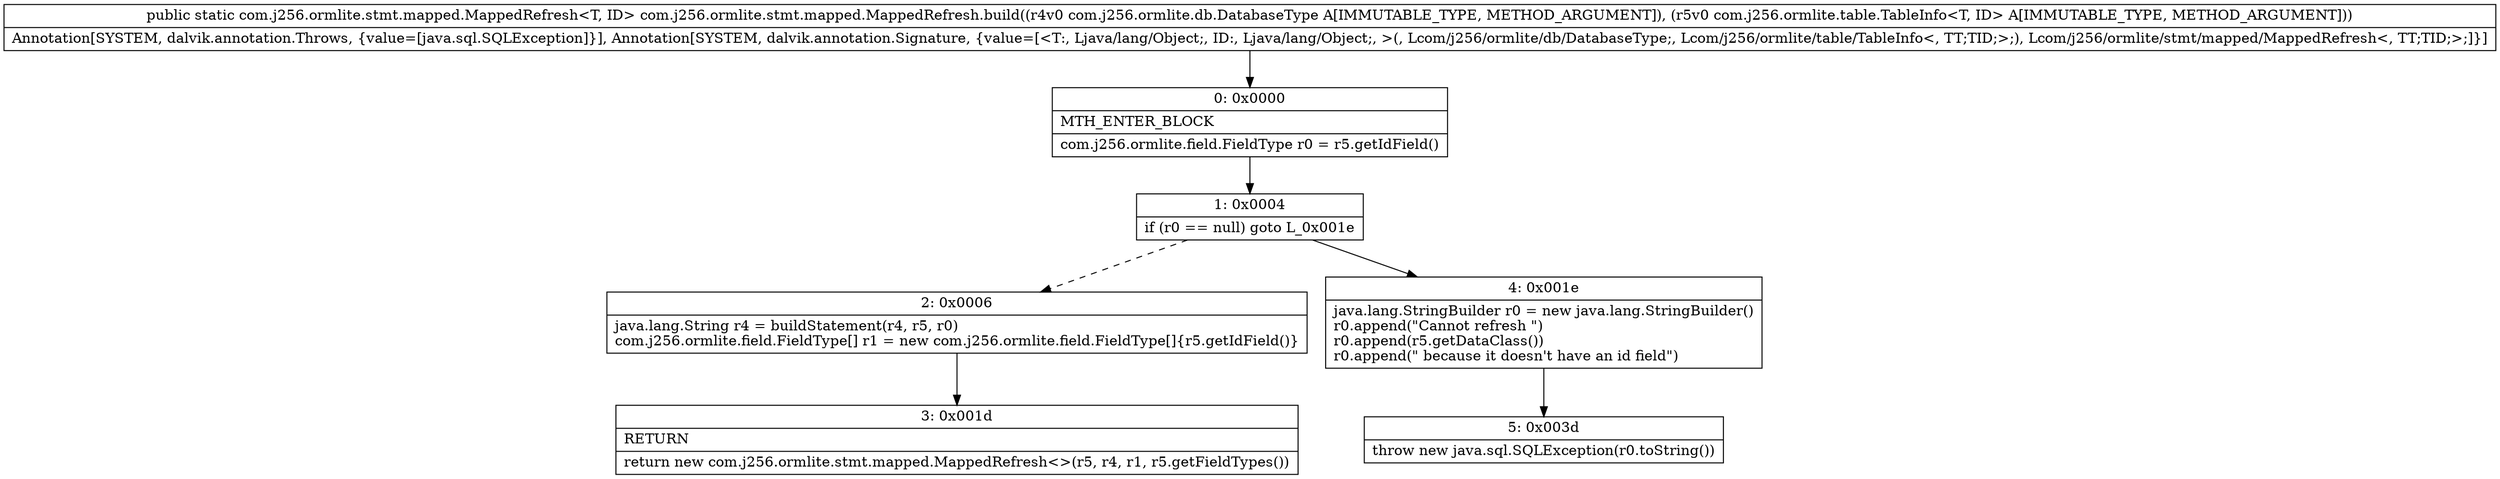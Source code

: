 digraph "CFG forcom.j256.ormlite.stmt.mapped.MappedRefresh.build(Lcom\/j256\/ormlite\/db\/DatabaseType;Lcom\/j256\/ormlite\/table\/TableInfo;)Lcom\/j256\/ormlite\/stmt\/mapped\/MappedRefresh;" {
Node_0 [shape=record,label="{0\:\ 0x0000|MTH_ENTER_BLOCK\l|com.j256.ormlite.field.FieldType r0 = r5.getIdField()\l}"];
Node_1 [shape=record,label="{1\:\ 0x0004|if (r0 == null) goto L_0x001e\l}"];
Node_2 [shape=record,label="{2\:\ 0x0006|java.lang.String r4 = buildStatement(r4, r5, r0)\lcom.j256.ormlite.field.FieldType[] r1 = new com.j256.ormlite.field.FieldType[]\{r5.getIdField()\}\l}"];
Node_3 [shape=record,label="{3\:\ 0x001d|RETURN\l|return new com.j256.ormlite.stmt.mapped.MappedRefresh\<\>(r5, r4, r1, r5.getFieldTypes())\l}"];
Node_4 [shape=record,label="{4\:\ 0x001e|java.lang.StringBuilder r0 = new java.lang.StringBuilder()\lr0.append(\"Cannot refresh \")\lr0.append(r5.getDataClass())\lr0.append(\" because it doesn't have an id field\")\l}"];
Node_5 [shape=record,label="{5\:\ 0x003d|throw new java.sql.SQLException(r0.toString())\l}"];
MethodNode[shape=record,label="{public static com.j256.ormlite.stmt.mapped.MappedRefresh\<T, ID\> com.j256.ormlite.stmt.mapped.MappedRefresh.build((r4v0 com.j256.ormlite.db.DatabaseType A[IMMUTABLE_TYPE, METHOD_ARGUMENT]), (r5v0 com.j256.ormlite.table.TableInfo\<T, ID\> A[IMMUTABLE_TYPE, METHOD_ARGUMENT]))  | Annotation[SYSTEM, dalvik.annotation.Throws, \{value=[java.sql.SQLException]\}], Annotation[SYSTEM, dalvik.annotation.Signature, \{value=[\<T:, Ljava\/lang\/Object;, ID:, Ljava\/lang\/Object;, \>(, Lcom\/j256\/ormlite\/db\/DatabaseType;, Lcom\/j256\/ormlite\/table\/TableInfo\<, TT;TID;\>;), Lcom\/j256\/ormlite\/stmt\/mapped\/MappedRefresh\<, TT;TID;\>;]\}]\l}"];
MethodNode -> Node_0;
Node_0 -> Node_1;
Node_1 -> Node_2[style=dashed];
Node_1 -> Node_4;
Node_2 -> Node_3;
Node_4 -> Node_5;
}

